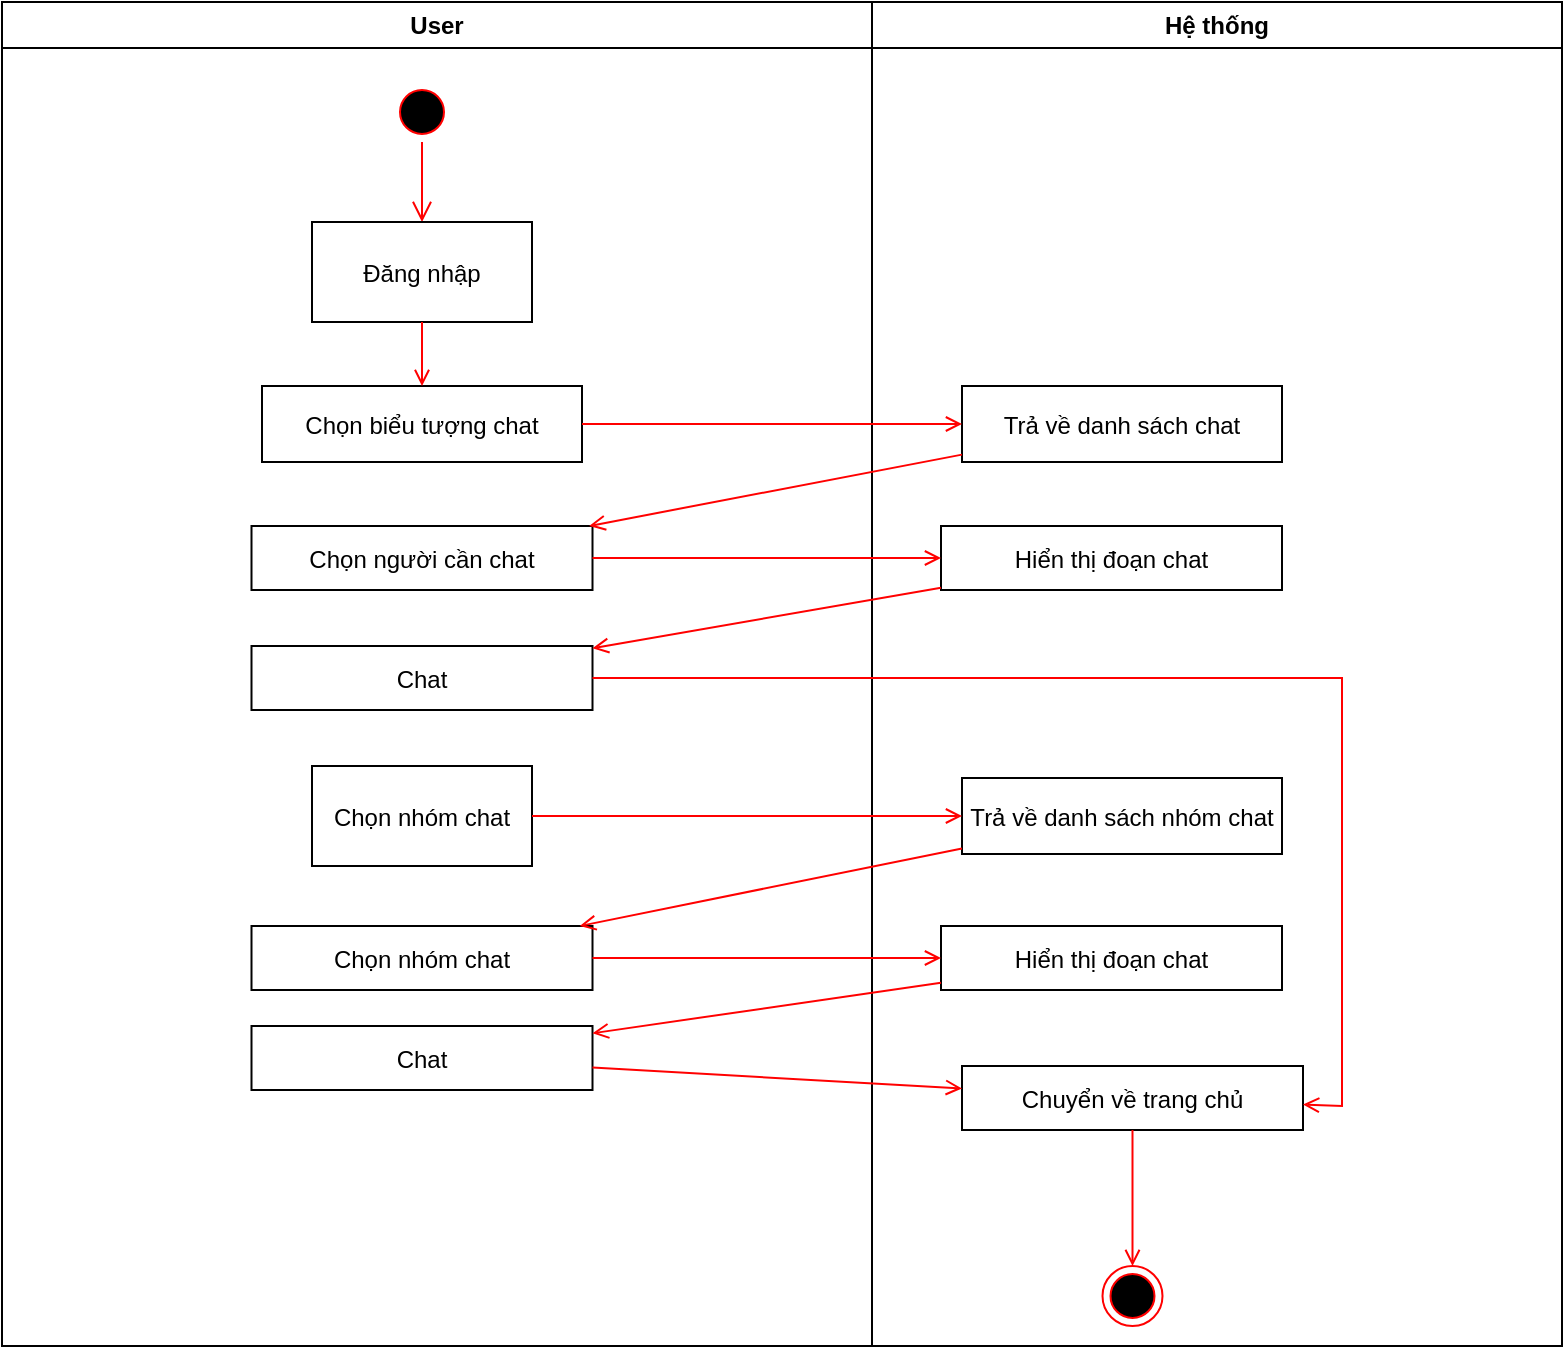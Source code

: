 <mxfile version="24.7.17">
  <diagram name="Page-1" id="e7e014a7-5840-1c2e-5031-d8a46d1fe8dd">
    <mxGraphModel dx="1290" dy="563" grid="1" gridSize="10" guides="1" tooltips="1" connect="1" arrows="1" fold="1" page="1" pageScale="1" pageWidth="1169" pageHeight="826" background="none" math="0" shadow="0">
      <root>
        <mxCell id="0" />
        <mxCell id="1" parent="0" />
        <mxCell id="2" value="User" style="swimlane;whiteSpace=wrap" parent="1" vertex="1">
          <mxGeometry x="10" y="128" width="435" height="672" as="geometry" />
        </mxCell>
        <mxCell id="5" value="" style="ellipse;shape=startState;fillColor=#000000;strokeColor=#ff0000;" parent="2" vertex="1">
          <mxGeometry x="195" y="40" width="30" height="30" as="geometry" />
        </mxCell>
        <mxCell id="6" value="" style="edgeStyle=elbowEdgeStyle;elbow=horizontal;verticalAlign=bottom;endArrow=open;endSize=8;strokeColor=#FF0000;endFill=1;rounded=0" parent="2" source="5" target="7" edge="1">
          <mxGeometry x="100" y="40" as="geometry">
            <mxPoint x="115" y="110" as="targetPoint" />
          </mxGeometry>
        </mxCell>
        <mxCell id="7" value="Đăng nhập" style="" parent="2" vertex="1">
          <mxGeometry x="155" y="110" width="110" height="50" as="geometry" />
        </mxCell>
        <mxCell id="8" value="Chọn biểu tượng chat" style="" parent="2" vertex="1">
          <mxGeometry x="130" y="192" width="160" height="38" as="geometry" />
        </mxCell>
        <mxCell id="9" value="" style="endArrow=open;strokeColor=#FF0000;endFill=1;rounded=0" parent="2" source="7" target="8" edge="1">
          <mxGeometry relative="1" as="geometry" />
        </mxCell>
        <mxCell id="loQoqSKvlok-yd1IncK7-80" value="Chọn nhóm chat" style="" parent="2" vertex="1">
          <mxGeometry x="155" y="382" width="110" height="50" as="geometry" />
        </mxCell>
        <mxCell id="x0wG9BkbI5nVvvz7XnMi-22" value="Chọn người cần chat" style="" parent="2" vertex="1">
          <mxGeometry x="124.75" y="262" width="170.5" height="32" as="geometry" />
        </mxCell>
        <mxCell id="8qiVeYxeAFrH9ajzW6Vb-25" value="Chat" style="" vertex="1" parent="2">
          <mxGeometry x="124.75" y="322" width="170.5" height="32" as="geometry" />
        </mxCell>
        <mxCell id="8qiVeYxeAFrH9ajzW6Vb-35" value="Chọn nhóm chat" style="" vertex="1" parent="2">
          <mxGeometry x="124.75" y="462" width="170.5" height="32" as="geometry" />
        </mxCell>
        <mxCell id="8qiVeYxeAFrH9ajzW6Vb-36" value="Chat" style="" vertex="1" parent="2">
          <mxGeometry x="124.75" y="512" width="170.5" height="32" as="geometry" />
        </mxCell>
        <mxCell id="3" value="Hệ thống" style="swimlane;whiteSpace=wrap" parent="1" vertex="1">
          <mxGeometry x="445" y="128" width="345" height="672" as="geometry" />
        </mxCell>
        <mxCell id="8qiVeYxeAFrH9ajzW6Vb-21" value="Trả về danh sách chat" style="" vertex="1" parent="3">
          <mxGeometry x="45" y="192" width="160" height="38" as="geometry" />
        </mxCell>
        <mxCell id="8qiVeYxeAFrH9ajzW6Vb-23" value="Hiển thị đoạn chat" style="" vertex="1" parent="3">
          <mxGeometry x="34.5" y="262" width="170.5" height="32" as="geometry" />
        </mxCell>
        <mxCell id="8qiVeYxeAFrH9ajzW6Vb-26" value="Trả về danh sách nhóm chat" style="" vertex="1" parent="3">
          <mxGeometry x="45" y="388" width="160" height="38" as="geometry" />
        </mxCell>
        <mxCell id="8qiVeYxeAFrH9ajzW6Vb-34" value="Hiển thị đoạn chat" style="" vertex="1" parent="3">
          <mxGeometry x="34.5" y="462" width="170.5" height="32" as="geometry" />
        </mxCell>
        <mxCell id="loQoqSKvlok-yd1IncK7-41" value="" style="ellipse;shape=endState;fillColor=#000000;strokeColor=#ff0000" parent="3" vertex="1">
          <mxGeometry x="115.25" y="632" width="30" height="30" as="geometry" />
        </mxCell>
        <mxCell id="8qiVeYxeAFrH9ajzW6Vb-41" value="Chuyển về trang chủ" style="" vertex="1" parent="3">
          <mxGeometry x="45" y="532" width="170.5" height="32" as="geometry" />
        </mxCell>
        <mxCell id="8qiVeYxeAFrH9ajzW6Vb-40" value="" style="endArrow=open;strokeColor=#FF0000;endFill=1;rounded=0;" edge="1" parent="3" source="8qiVeYxeAFrH9ajzW6Vb-41" target="loQoqSKvlok-yd1IncK7-41">
          <mxGeometry relative="1" as="geometry">
            <mxPoint x="225" y="362" as="sourcePoint" />
            <mxPoint x="55" y="417" as="targetPoint" />
          </mxGeometry>
        </mxCell>
        <mxCell id="8qiVeYxeAFrH9ajzW6Vb-22" value="" style="endArrow=open;strokeColor=#FF0000;endFill=1;rounded=0;" edge="1" parent="1" source="8" target="8qiVeYxeAFrH9ajzW6Vb-21">
          <mxGeometry relative="1" as="geometry">
            <mxPoint x="500" y="366" as="sourcePoint" />
            <mxPoint x="306" y="407" as="targetPoint" />
          </mxGeometry>
        </mxCell>
        <mxCell id="x0wG9BkbI5nVvvz7XnMi-24" value="" style="endArrow=open;strokeColor=#FF0000;endFill=1;rounded=0;" parent="1" source="8qiVeYxeAFrH9ajzW6Vb-21" target="x0wG9BkbI5nVvvz7XnMi-22" edge="1">
          <mxGeometry relative="1" as="geometry">
            <mxPoint x="225" y="298" as="sourcePoint" />
            <mxPoint x="225" y="330" as="targetPoint" />
          </mxGeometry>
        </mxCell>
        <mxCell id="8qiVeYxeAFrH9ajzW6Vb-24" value="" style="endArrow=open;strokeColor=#FF0000;endFill=1;rounded=0" edge="1" parent="1" source="x0wG9BkbI5nVvvz7XnMi-22" target="8qiVeYxeAFrH9ajzW6Vb-23">
          <mxGeometry relative="1" as="geometry">
            <mxPoint x="260" y="439" as="sourcePoint" />
            <mxPoint x="318" y="470" as="targetPoint" />
          </mxGeometry>
        </mxCell>
        <mxCell id="loQoqSKvlok-yd1IncK7-87" value="" style="endArrow=open;strokeColor=#FF0000;endFill=1;rounded=0" parent="1" source="8qiVeYxeAFrH9ajzW6Vb-23" target="8qiVeYxeAFrH9ajzW6Vb-25" edge="1">
          <mxGeometry relative="1" as="geometry">
            <mxPoint x="240" y="380" as="sourcePoint" />
            <mxPoint x="308.125" y="460" as="targetPoint" />
          </mxGeometry>
        </mxCell>
        <mxCell id="8qiVeYxeAFrH9ajzW6Vb-33" value="" style="endArrow=open;strokeColor=#FF0000;endFill=1;rounded=0;" edge="1" parent="1" source="loQoqSKvlok-yd1IncK7-80" target="8qiVeYxeAFrH9ajzW6Vb-26">
          <mxGeometry relative="1" as="geometry">
            <mxPoint x="310" y="349" as="sourcePoint" />
            <mxPoint x="500" y="349" as="targetPoint" />
          </mxGeometry>
        </mxCell>
        <mxCell id="8qiVeYxeAFrH9ajzW6Vb-37" value="" style="endArrow=open;strokeColor=#FF0000;endFill=1;rounded=0;" edge="1" parent="1" source="8qiVeYxeAFrH9ajzW6Vb-26" target="8qiVeYxeAFrH9ajzW6Vb-35">
          <mxGeometry relative="1" as="geometry">
            <mxPoint x="300" y="545" as="sourcePoint" />
            <mxPoint x="490" y="545" as="targetPoint" />
          </mxGeometry>
        </mxCell>
        <mxCell id="8qiVeYxeAFrH9ajzW6Vb-38" value="" style="endArrow=open;strokeColor=#FF0000;endFill=1;rounded=0;" edge="1" parent="1" source="8qiVeYxeAFrH9ajzW6Vb-34" target="8qiVeYxeAFrH9ajzW6Vb-36">
          <mxGeometry relative="1" as="geometry">
            <mxPoint x="310" y="555" as="sourcePoint" />
            <mxPoint x="500" y="555" as="targetPoint" />
          </mxGeometry>
        </mxCell>
        <mxCell id="8qiVeYxeAFrH9ajzW6Vb-39" value="" style="endArrow=open;strokeColor=#FF0000;endFill=1;rounded=0;" edge="1" parent="1" source="8qiVeYxeAFrH9ajzW6Vb-35" target="8qiVeYxeAFrH9ajzW6Vb-34">
          <mxGeometry relative="1" as="geometry">
            <mxPoint x="320" y="565" as="sourcePoint" />
            <mxPoint x="510" y="565" as="targetPoint" />
          </mxGeometry>
        </mxCell>
        <mxCell id="8qiVeYxeAFrH9ajzW6Vb-42" value="" style="endArrow=open;strokeColor=#FF0000;endFill=1;rounded=0" edge="1" parent="1" source="8qiVeYxeAFrH9ajzW6Vb-25" target="8qiVeYxeAFrH9ajzW6Vb-41">
          <mxGeometry relative="1" as="geometry">
            <mxPoint x="490" y="431" as="sourcePoint" />
            <mxPoint x="315" y="461" as="targetPoint" />
            <Array as="points">
              <mxPoint x="680" y="466" />
              <mxPoint x="680" y="680" />
            </Array>
          </mxGeometry>
        </mxCell>
        <mxCell id="8qiVeYxeAFrH9ajzW6Vb-43" value="" style="endArrow=open;strokeColor=#FF0000;endFill=1;rounded=0;" edge="1" parent="1" source="8qiVeYxeAFrH9ajzW6Vb-36" target="8qiVeYxeAFrH9ajzW6Vb-41">
          <mxGeometry relative="1" as="geometry">
            <mxPoint x="285" y="545" as="sourcePoint" />
            <mxPoint x="500" y="545" as="targetPoint" />
          </mxGeometry>
        </mxCell>
      </root>
    </mxGraphModel>
  </diagram>
</mxfile>
